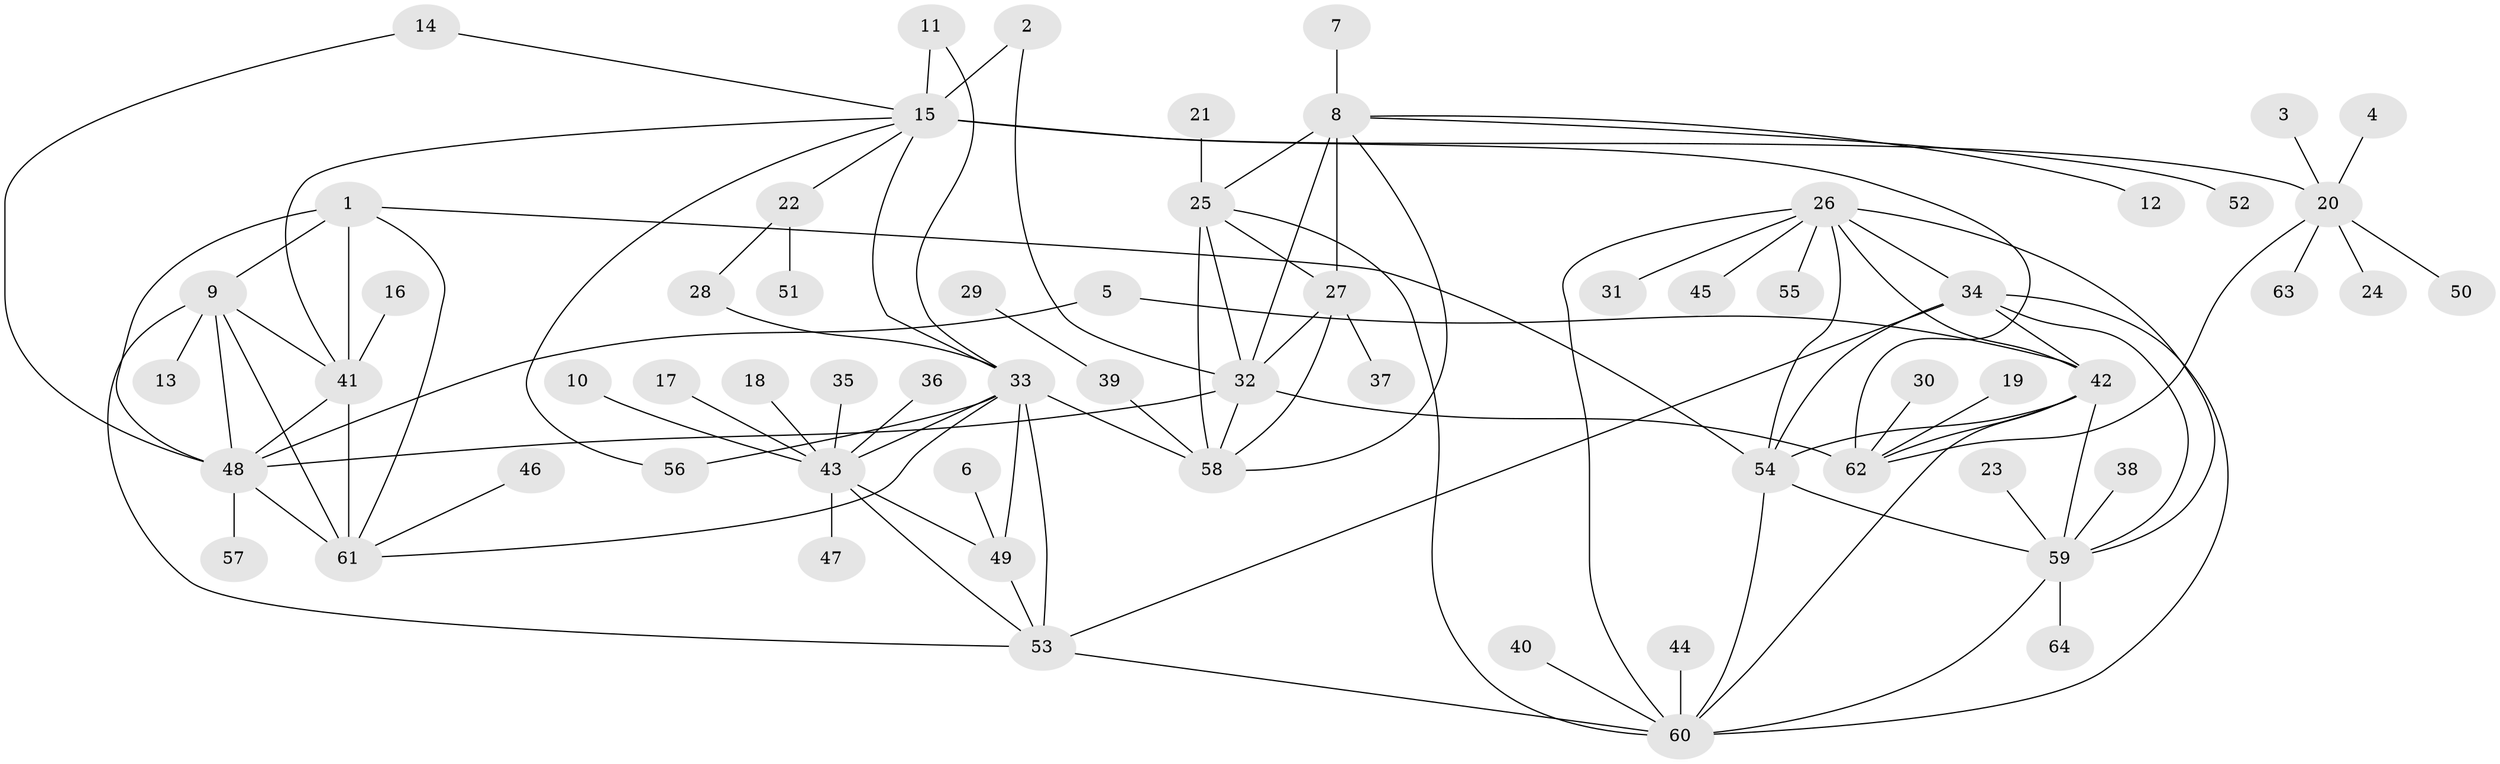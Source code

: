 // original degree distribution, {11: 0.023622047244094488, 9: 0.05511811023622047, 10: 0.031496062992125984, 8: 0.08661417322834646, 6: 0.007874015748031496, 5: 0.015748031496062992, 7: 0.023622047244094488, 1: 0.5905511811023622, 3: 0.015748031496062992, 2: 0.14173228346456693, 4: 0.007874015748031496}
// Generated by graph-tools (version 1.1) at 2025/37/03/04/25 23:37:45]
// undirected, 64 vertices, 103 edges
graph export_dot {
  node [color=gray90,style=filled];
  1;
  2;
  3;
  4;
  5;
  6;
  7;
  8;
  9;
  10;
  11;
  12;
  13;
  14;
  15;
  16;
  17;
  18;
  19;
  20;
  21;
  22;
  23;
  24;
  25;
  26;
  27;
  28;
  29;
  30;
  31;
  32;
  33;
  34;
  35;
  36;
  37;
  38;
  39;
  40;
  41;
  42;
  43;
  44;
  45;
  46;
  47;
  48;
  49;
  50;
  51;
  52;
  53;
  54;
  55;
  56;
  57;
  58;
  59;
  60;
  61;
  62;
  63;
  64;
  1 -- 9 [weight=1.0];
  1 -- 41 [weight=2.0];
  1 -- 48 [weight=1.0];
  1 -- 54 [weight=1.0];
  1 -- 61 [weight=1.0];
  2 -- 15 [weight=1.0];
  2 -- 32 [weight=1.0];
  3 -- 20 [weight=1.0];
  4 -- 20 [weight=1.0];
  5 -- 42 [weight=1.0];
  5 -- 48 [weight=1.0];
  6 -- 49 [weight=1.0];
  7 -- 8 [weight=1.0];
  8 -- 12 [weight=1.0];
  8 -- 25 [weight=1.0];
  8 -- 27 [weight=1.0];
  8 -- 32 [weight=2.0];
  8 -- 52 [weight=1.0];
  8 -- 58 [weight=1.0];
  9 -- 13 [weight=1.0];
  9 -- 41 [weight=2.0];
  9 -- 48 [weight=1.0];
  9 -- 53 [weight=1.0];
  9 -- 61 [weight=1.0];
  10 -- 43 [weight=1.0];
  11 -- 15 [weight=1.0];
  11 -- 33 [weight=1.0];
  14 -- 15 [weight=1.0];
  14 -- 48 [weight=1.0];
  15 -- 20 [weight=6.0];
  15 -- 22 [weight=1.0];
  15 -- 33 [weight=1.0];
  15 -- 41 [weight=1.0];
  15 -- 56 [weight=1.0];
  15 -- 62 [weight=3.0];
  16 -- 41 [weight=1.0];
  17 -- 43 [weight=1.0];
  18 -- 43 [weight=1.0];
  19 -- 62 [weight=1.0];
  20 -- 24 [weight=1.0];
  20 -- 50 [weight=1.0];
  20 -- 62 [weight=2.0];
  20 -- 63 [weight=1.0];
  21 -- 25 [weight=1.0];
  22 -- 28 [weight=1.0];
  22 -- 51 [weight=1.0];
  23 -- 59 [weight=1.0];
  25 -- 27 [weight=1.0];
  25 -- 32 [weight=2.0];
  25 -- 58 [weight=1.0];
  25 -- 60 [weight=1.0];
  26 -- 31 [weight=1.0];
  26 -- 34 [weight=1.0];
  26 -- 42 [weight=1.0];
  26 -- 45 [weight=1.0];
  26 -- 54 [weight=1.0];
  26 -- 55 [weight=1.0];
  26 -- 59 [weight=1.0];
  26 -- 60 [weight=1.0];
  27 -- 32 [weight=2.0];
  27 -- 37 [weight=1.0];
  27 -- 58 [weight=1.0];
  28 -- 33 [weight=1.0];
  29 -- 39 [weight=1.0];
  30 -- 62 [weight=1.0];
  32 -- 48 [weight=1.0];
  32 -- 58 [weight=2.0];
  32 -- 62 [weight=1.0];
  33 -- 43 [weight=4.0];
  33 -- 49 [weight=2.0];
  33 -- 53 [weight=2.0];
  33 -- 56 [weight=1.0];
  33 -- 58 [weight=2.0];
  33 -- 61 [weight=1.0];
  34 -- 42 [weight=1.0];
  34 -- 53 [weight=1.0];
  34 -- 54 [weight=1.0];
  34 -- 59 [weight=1.0];
  34 -- 60 [weight=1.0];
  35 -- 43 [weight=1.0];
  36 -- 43 [weight=1.0];
  38 -- 59 [weight=1.0];
  39 -- 58 [weight=1.0];
  40 -- 60 [weight=1.0];
  41 -- 48 [weight=2.0];
  41 -- 61 [weight=2.0];
  42 -- 54 [weight=1.0];
  42 -- 59 [weight=1.0];
  42 -- 60 [weight=1.0];
  42 -- 62 [weight=1.0];
  43 -- 47 [weight=1.0];
  43 -- 49 [weight=2.0];
  43 -- 53 [weight=2.0];
  44 -- 60 [weight=1.0];
  46 -- 61 [weight=1.0];
  48 -- 57 [weight=1.0];
  48 -- 61 [weight=1.0];
  49 -- 53 [weight=1.0];
  53 -- 60 [weight=1.0];
  54 -- 59 [weight=1.0];
  54 -- 60 [weight=1.0];
  59 -- 60 [weight=1.0];
  59 -- 64 [weight=1.0];
}

